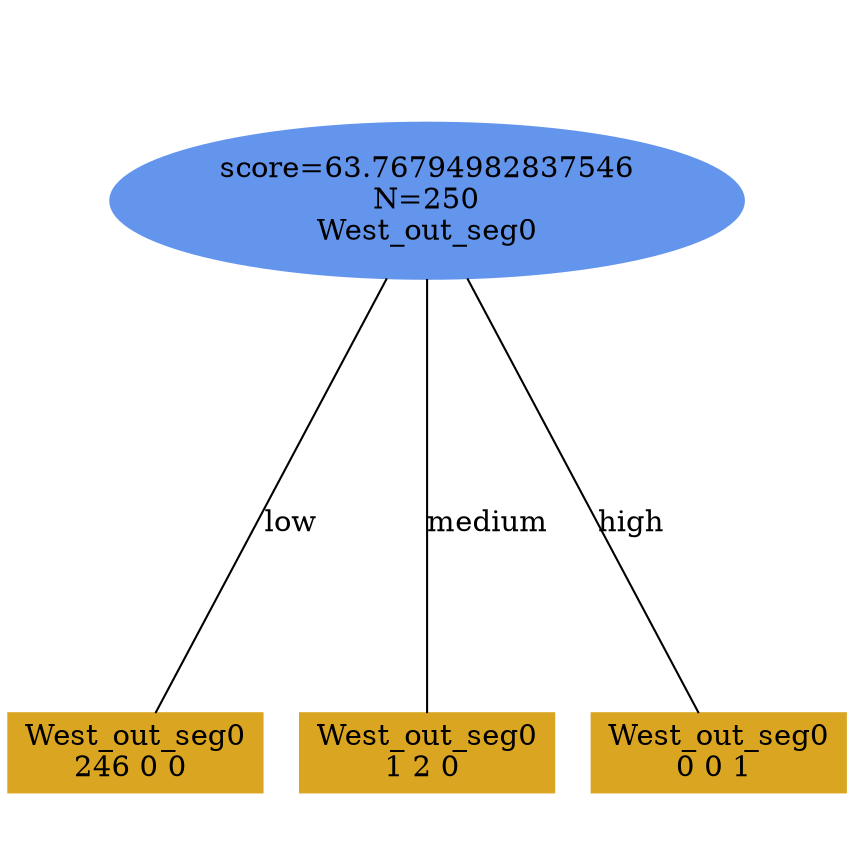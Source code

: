 digraph "DD" {
size = "7.5,10"
ratio=1.0;
center = true;
edge [dir = none];
{ rank = same; node [shape=ellipse, style=filled, color=cornflowerblue];"6110" [label="score=63.76794982837546\nN=250\nWest_out_seg0"];}
{ rank = same; node [shape=box, style=filled, color=goldenrod];"6111" [label="West_out_seg0\n246 0 0 "];}
{ rank = same; node [shape=box, style=filled, color=goldenrod];"6112" [label="West_out_seg0\n1 2 0 "];}
{ rank = same; node [shape=box, style=filled, color=goldenrod];"6113" [label="West_out_seg0\n0 0 1 "];}
"6110" -> "6111" [label = "low"];
"6110" -> "6112" [label = "medium"];
"6110" -> "6113" [label = "high"];

}